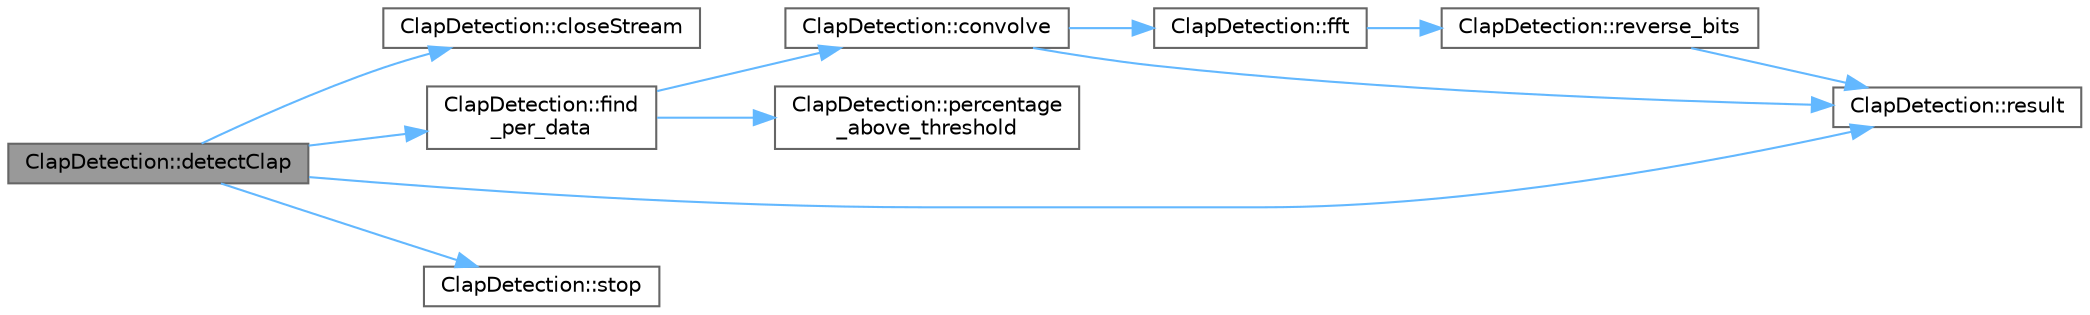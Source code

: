 digraph "ClapDetection::detectClap"
{
 // LATEX_PDF_SIZE
  bgcolor="transparent";
  edge [fontname=Helvetica,fontsize=10,labelfontname=Helvetica,labelfontsize=10];
  node [fontname=Helvetica,fontsize=10,shape=box,height=0.2,width=0.4];
  rankdir="LR";
  Node1 [label="ClapDetection::detectClap",height=0.2,width=0.4,color="gray40", fillcolor="grey60", style="filled", fontcolor="black",tooltip=" "];
  Node1 -> Node2 [color="steelblue1",style="solid"];
  Node2 [label="ClapDetection::closeStream",height=0.2,width=0.4,color="grey40", fillcolor="white", style="filled",URL="$class_clap_detection.html#a441f8b04980a0e2e7b20e83a6748ec8a",tooltip=" "];
  Node1 -> Node3 [color="steelblue1",style="solid"];
  Node3 [label="ClapDetection::find\l_per_data",height=0.2,width=0.4,color="grey40", fillcolor="white", style="filled",URL="$class_clap_detection.html#aa9f00a28382879aaba458015d3e6acce",tooltip=" "];
  Node3 -> Node4 [color="steelblue1",style="solid"];
  Node4 [label="ClapDetection::convolve",height=0.2,width=0.4,color="grey40", fillcolor="white", style="filled",URL="$class_clap_detection.html#a71206899c9fbc9e7687d3305beeb15cc",tooltip=" "];
  Node4 -> Node5 [color="steelblue1",style="solid"];
  Node5 [label="ClapDetection::fft",height=0.2,width=0.4,color="grey40", fillcolor="white", style="filled",URL="$class_clap_detection.html#a457a526ff1d5c5d9cef68b62f4f6a0aa",tooltip=" "];
  Node5 -> Node6 [color="steelblue1",style="solid"];
  Node6 [label="ClapDetection::reverse_bits",height=0.2,width=0.4,color="grey40", fillcolor="white", style="filled",URL="$class_clap_detection.html#ae3b186d18ddec06fc0d88821fe78dccc",tooltip=" "];
  Node6 -> Node7 [color="steelblue1",style="solid"];
  Node7 [label="ClapDetection::result",height=0.2,width=0.4,color="grey40", fillcolor="white", style="filled",URL="$class_clap_detection.html#a3d70aed7d269a7aa9fdd099a7b2334da",tooltip=" "];
  Node4 -> Node7 [color="steelblue1",style="solid"];
  Node3 -> Node8 [color="steelblue1",style="solid"];
  Node8 [label="ClapDetection::percentage\l_above_threshold",height=0.2,width=0.4,color="grey40", fillcolor="white", style="filled",URL="$class_clap_detection.html#a4a303e4a95761d63c8348838c6c580bf",tooltip=" "];
  Node1 -> Node7 [color="steelblue1",style="solid"];
  Node1 -> Node9 [color="steelblue1",style="solid"];
  Node9 [label="ClapDetection::stop",height=0.2,width=0.4,color="grey40", fillcolor="white", style="filled",URL="$class_clap_detection.html#a14d7a4329f238978b15abc40f6066340",tooltip=" "];
}

